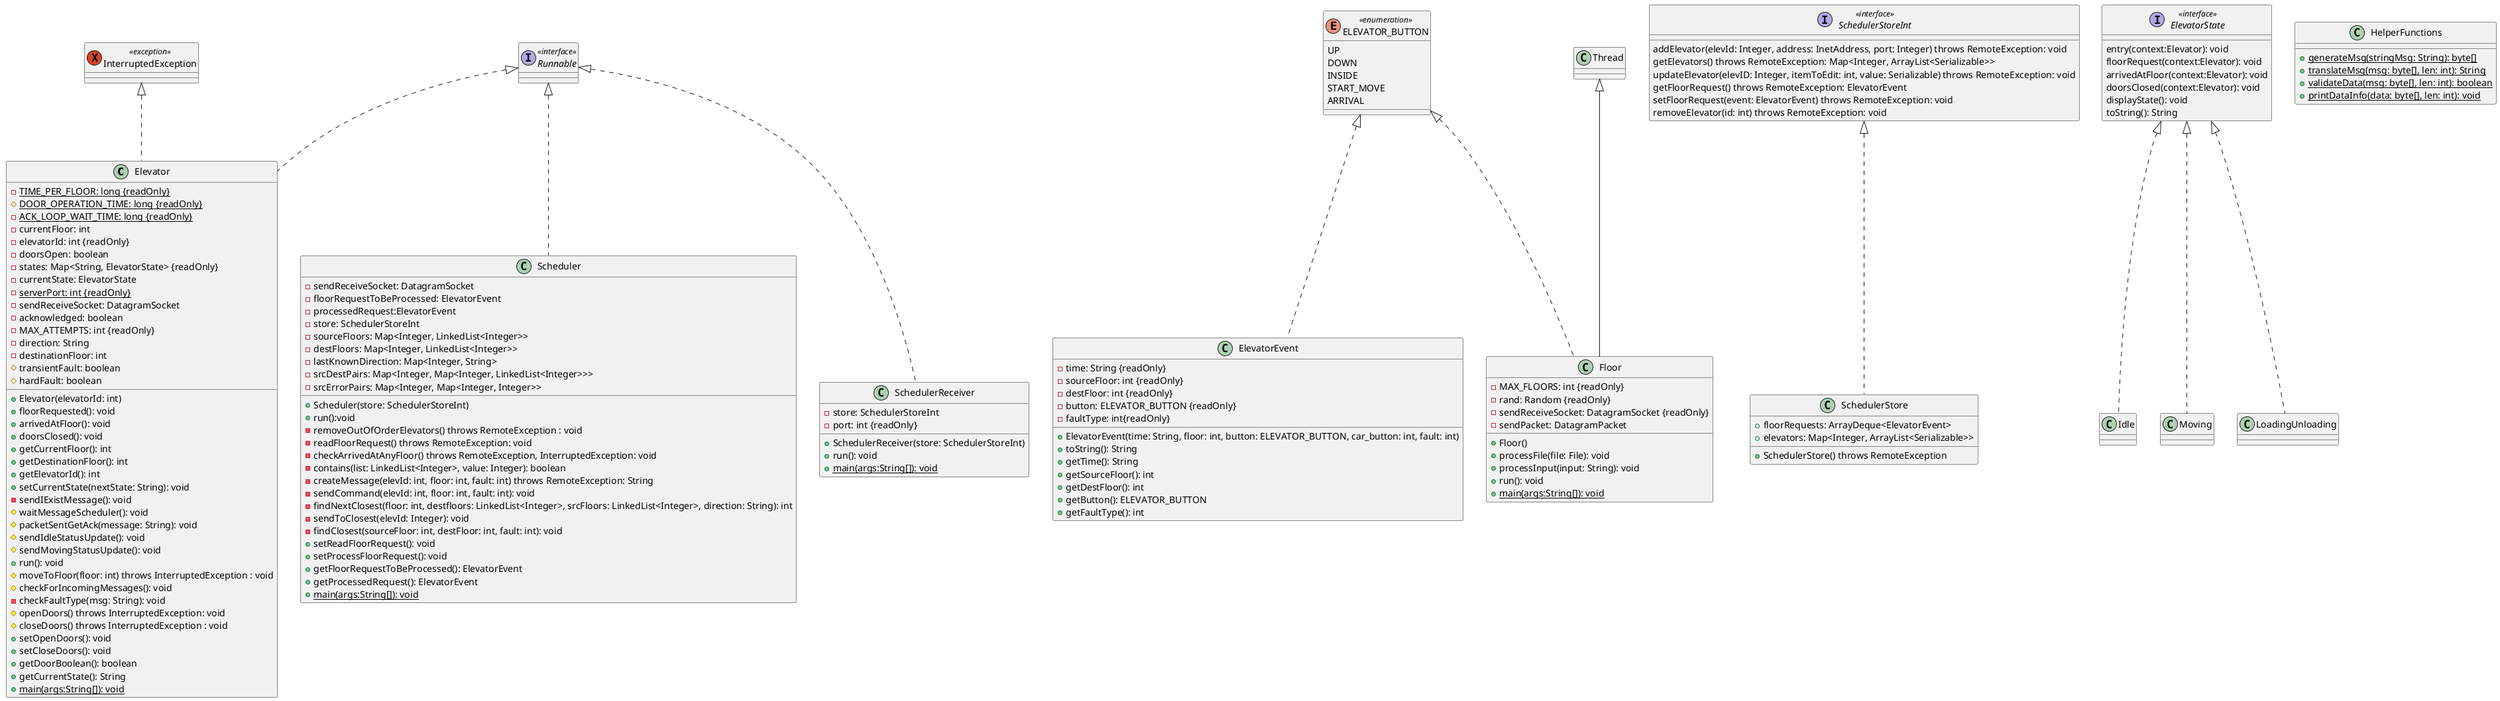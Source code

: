 @startuml
'https://plantuml.com/class-diagram

class Elevator
class ElevatorEvent
class Floor
class Scheduler
class SchedulerReceiver
class SchedulerStore
class Idle
class Moving
class LoadingUnloading
class HelperFunctions
enum ELEVATOR_BUTTON <<enumeration>>
exception InterruptedException <<exception>>
interface Runnable <<interface>>
interface ElevatorState <<interface>>
interface SchedulerStoreInt <<interface>>

InterruptedException <|.. Elevator

ELEVATOR_BUTTON <|.. ElevatorEvent
ELEVATOR_BUTTON <|.. Floor

interface ElevatorState {
entry(context:Elevator): void
floorRequest(context:Elevator): void
arrivedAtFloor(context:Elevator): void
doorsClosed(context:Elevator): void
displayState(): void
toString(): String
}

interface SchedulerStoreInt{
addElevator(elevId: Integer, address: InetAddress, port: Integer) throws RemoteException: void
getElevators() throws RemoteException: Map<Integer, ArrayList<Serializable>>
updateElevator(elevID: Integer, itemToEdit: int, value: Serializable) throws RemoteException: void
getFloorRequest() throws RemoteException: ElevatorEvent
setFloorRequest(event: ElevatorEvent) throws RemoteException: void
removeElevator(id: int) throws RemoteException: void
}

class SchedulerStore implements SchedulerStoreInt {
+floorRequests: ArrayDeque<ElevatorEvent>
+elevators: Map<Integer, ArrayList<Serializable>>
+SchedulerStore() throws RemoteException
}

class Idle implements ElevatorState {
}

class Moving implements ElevatorState {
}

class LoadingUnloading implements ElevatorState {
}

class Elevator implements Runnable {
-{static} TIME_PER_FLOOR: long {readOnly}
#{static} DOOR_OPERATION_TIME: long {readOnly}
-{static} ACK_LOOP_WAIT_TIME: long {readOnly}
-currentFloor: int
-elevatorId: int {readOnly}
-doorsOpen: boolean
-states: Map<String, ElevatorState> {readOnly}
-currentState: ElevatorState
-{static} serverPort: int {readOnly}
-sendReceiveSocket: DatagramSocket
-acknowledged: boolean
-MAX_ATTEMPTS: int {readOnly}
-direction: String
-destinationFloor: int
#transientFault: boolean
#hardFault: boolean

+Elevator(elevatorId: int)
+floorRequested(): void
+arrivedAtFloor(): void
+doorsClosed(): void
+getCurrentFloor(): int
+getDestinationFloor(): int
+getElevatorId(): int
+setCurrentState(nextState: String): void
-sendIExistMessage(): void
#waitMessageScheduler(): void
#packetSentGetAck(message: String): void
#sendIdleStatusUpdate(): void
#sendMovingStatusUpdate(): void
+run(): void
#moveToFloor(floor: int) throws InterruptedException : void
#checkForIncomingMessages(): void
-checkFaultType(msg: String): void
#openDoors() throws InterruptedException: void
#closeDoors() throws InterruptedException : void
+setOpenDoors(): void
+setCloseDoors(): void
+getDoorBoolean(): boolean
+getCurrentState(): String
+{Static} main(args:String[]): void
}

enum ELEVATOR_BUTTON {
UP
DOWN
INSIDE
START_MOVE
ARRIVAL
}

class ElevatorEvent{
-time: String {readOnly}
-sourceFloor: int {readOnly}
-destFloor: int {readOnly}
-button: ELEVATOR_BUTTON {readOnly}
-faultType: int{readOnly}

+ElevatorEvent(time: String, floor: int, button: ELEVATOR_BUTTON, car_button: int, fault: int)
+toString(): String
+getTime(): String
+getSourceFloor(): int
+getDestFloor(): int
+getButton(): ELEVATOR_BUTTON
+getFaultType(): int
}

class Floor extends Thread{
-MAX_FLOORS: int {readOnly}
-rand: Random {readOnly}
-sendReceiveSocket: DatagramSocket {readOnly}
-sendPacket: DatagramPacket

+Floor()
+processFile(file: File): void
+processInput(input: String): void
+run(): void
+{Static} main(args:String[]): void
}

class Scheduler implements Runnable{

-sendReceiveSocket: DatagramSocket
-floorRequestToBeProcessed: ElevatorEvent
-processedRequest:ElevatorEvent
-store: SchedulerStoreInt
-sourceFloors: Map<Integer, LinkedList<Integer>>
-destFloors: Map<Integer, LinkedList<Integer>>
-lastKnownDirection: Map<Integer, String>
-srcDestPairs: Map<Integer, Map<Integer, LinkedList<Integer>>>
-srcErrorPairs: Map<Integer, Map<Integer, Integer>>

+Scheduler(store: SchedulerStoreInt)
+run():void
-removeOutOfOrderElevators() throws RemoteException : void
-readFloorRequest() throws RemoteException: void
-checkArrivedAtAnyFloor() throws RemoteException, InterruptedException: void
-contains(list: LinkedList<Integer>, value: Integer): boolean
-createMessage(elevId: int, floor: int, fault: int) throws RemoteException: String
-sendCommand(elevId: int, floor: int, fault: int): void
-findNextClosest(floor: int, destfloors: LinkedList<Integer>, srcFloors: LinkedList<Integer>, direction: String): int
-sendToClosest(elevId: Integer): void
-findClosest(sourceFloor: int, destFloor: int, fault: int): void
+setReadFloorRequest(): void
+setProcessFloorRequest(): void
+getFloorRequestToBeProcessed(): ElevatorEvent
+getProcessedRequest(): ElevatorEvent
+{Static} main(args:String[]): void
}

class SchedulerReceiver implements Runnable{

-store: SchedulerStoreInt
-port: int {readOnly}

+SchedulerReceiver(store: SchedulerStoreInt)
+run(): void
+{Static} main(args:String[]): void
}

class HelperFunctions{
+{Static} generateMsg(stringMsg: String): byte[]
+{Static} translateMsg(msg: byte[], len: int): String
+{Static} validateData(msg: byte[], len: int): boolean
+{Static} printDataInfo(data: byte[], len: int): void
}

@enduml